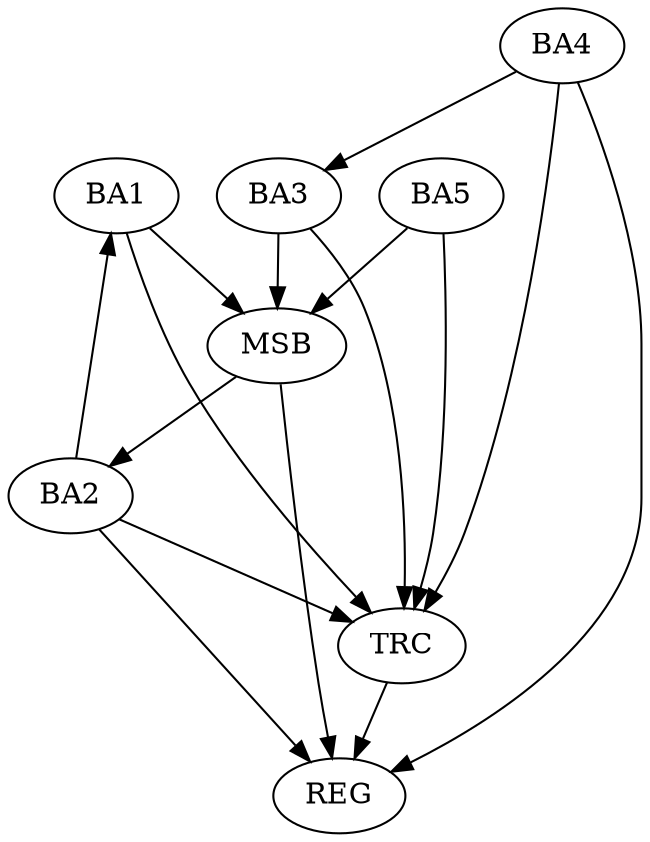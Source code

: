 strict digraph G {
  BA1 [ label="BA1" ];
  BA2 [ label="BA2" ];
  BA3 [ label="BA3" ];
  BA4 [ label="BA4" ];
  BA5 [ label="BA5" ];
  REG [ label="REG" ];
  MSB [ label="MSB" ];
  TRC [ label="TRC" ];
  BA2 -> BA1;
  BA4 -> BA3;
  BA2 -> REG;
  BA4 -> REG;
  BA1 -> MSB;
  MSB -> BA2;
  MSB -> REG;
  BA3 -> MSB;
  BA5 -> MSB;
  BA1 -> TRC;
  BA2 -> TRC;
  BA3 -> TRC;
  BA4 -> TRC;
  BA5 -> TRC;
  TRC -> REG;
}

